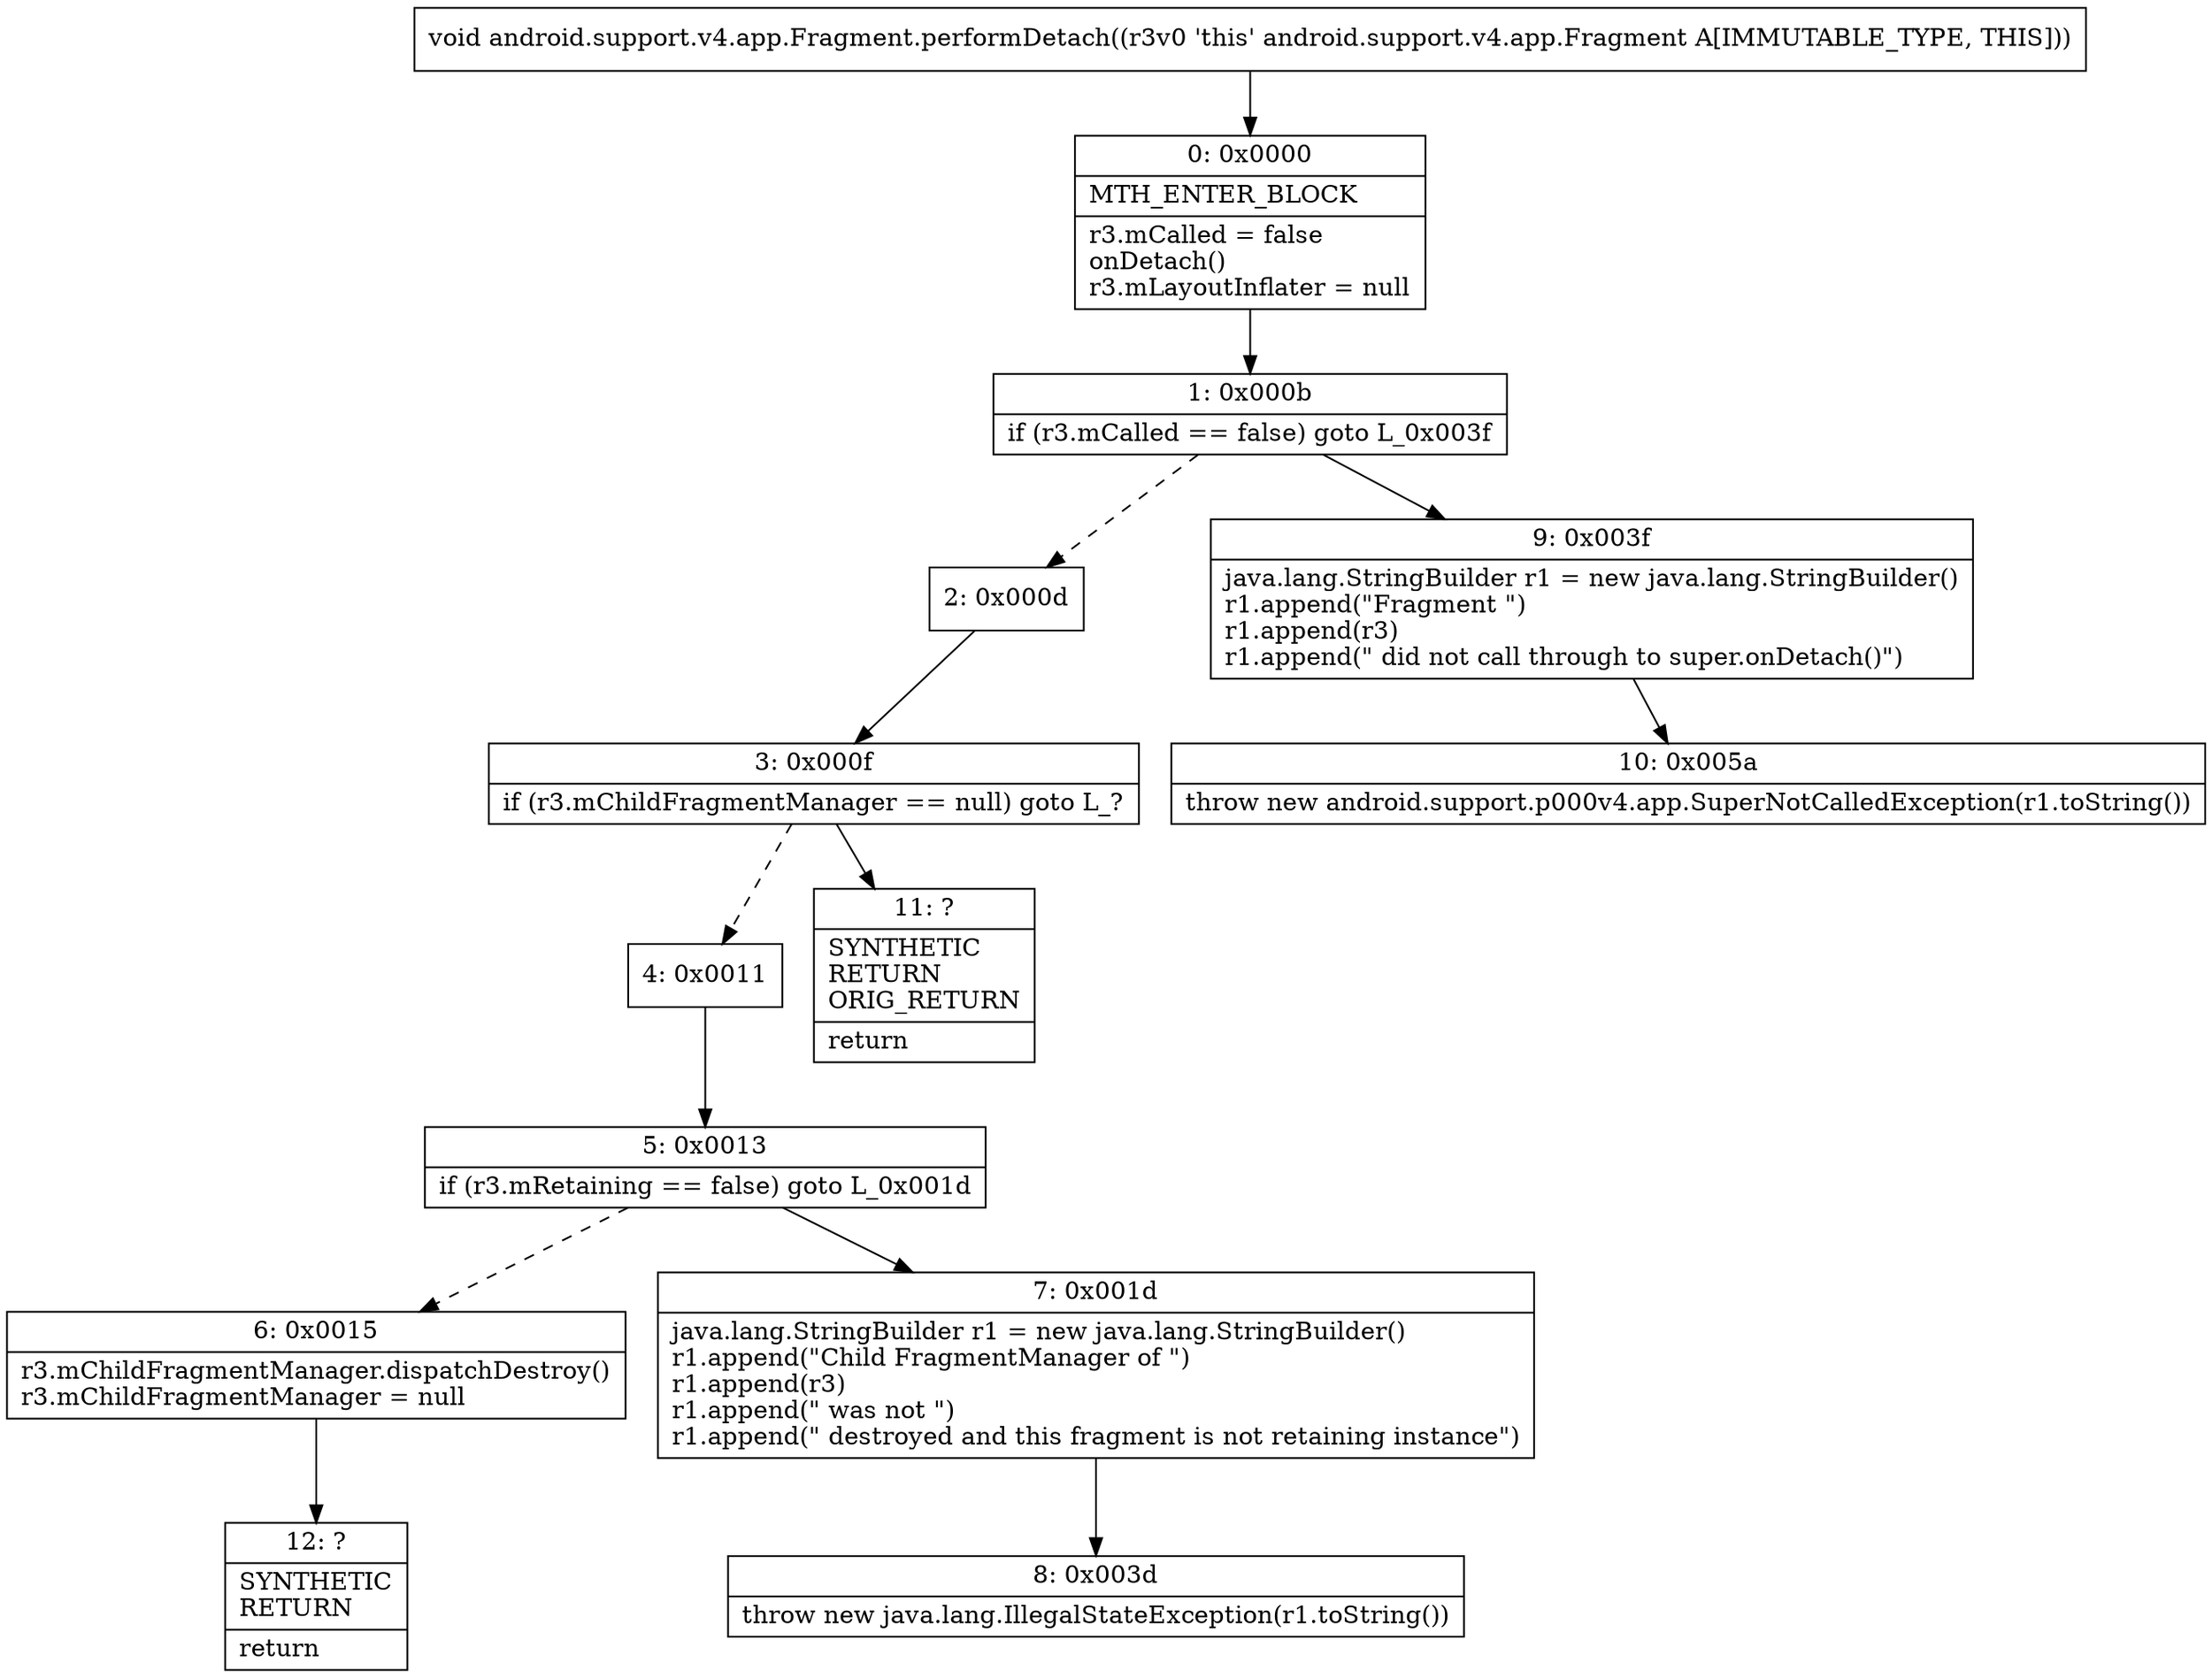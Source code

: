 digraph "CFG forandroid.support.v4.app.Fragment.performDetach()V" {
Node_0 [shape=record,label="{0\:\ 0x0000|MTH_ENTER_BLOCK\l|r3.mCalled = false\lonDetach()\lr3.mLayoutInflater = null\l}"];
Node_1 [shape=record,label="{1\:\ 0x000b|if (r3.mCalled == false) goto L_0x003f\l}"];
Node_2 [shape=record,label="{2\:\ 0x000d}"];
Node_3 [shape=record,label="{3\:\ 0x000f|if (r3.mChildFragmentManager == null) goto L_?\l}"];
Node_4 [shape=record,label="{4\:\ 0x0011}"];
Node_5 [shape=record,label="{5\:\ 0x0013|if (r3.mRetaining == false) goto L_0x001d\l}"];
Node_6 [shape=record,label="{6\:\ 0x0015|r3.mChildFragmentManager.dispatchDestroy()\lr3.mChildFragmentManager = null\l}"];
Node_7 [shape=record,label="{7\:\ 0x001d|java.lang.StringBuilder r1 = new java.lang.StringBuilder()\lr1.append(\"Child FragmentManager of \")\lr1.append(r3)\lr1.append(\" was not \")\lr1.append(\" destroyed and this fragment is not retaining instance\")\l}"];
Node_8 [shape=record,label="{8\:\ 0x003d|throw new java.lang.IllegalStateException(r1.toString())\l}"];
Node_9 [shape=record,label="{9\:\ 0x003f|java.lang.StringBuilder r1 = new java.lang.StringBuilder()\lr1.append(\"Fragment \")\lr1.append(r3)\lr1.append(\" did not call through to super.onDetach()\")\l}"];
Node_10 [shape=record,label="{10\:\ 0x005a|throw new android.support.p000v4.app.SuperNotCalledException(r1.toString())\l}"];
Node_11 [shape=record,label="{11\:\ ?|SYNTHETIC\lRETURN\lORIG_RETURN\l|return\l}"];
Node_12 [shape=record,label="{12\:\ ?|SYNTHETIC\lRETURN\l|return\l}"];
MethodNode[shape=record,label="{void android.support.v4.app.Fragment.performDetach((r3v0 'this' android.support.v4.app.Fragment A[IMMUTABLE_TYPE, THIS])) }"];
MethodNode -> Node_0;
Node_0 -> Node_1;
Node_1 -> Node_2[style=dashed];
Node_1 -> Node_9;
Node_2 -> Node_3;
Node_3 -> Node_4[style=dashed];
Node_3 -> Node_11;
Node_4 -> Node_5;
Node_5 -> Node_6[style=dashed];
Node_5 -> Node_7;
Node_6 -> Node_12;
Node_7 -> Node_8;
Node_9 -> Node_10;
}

